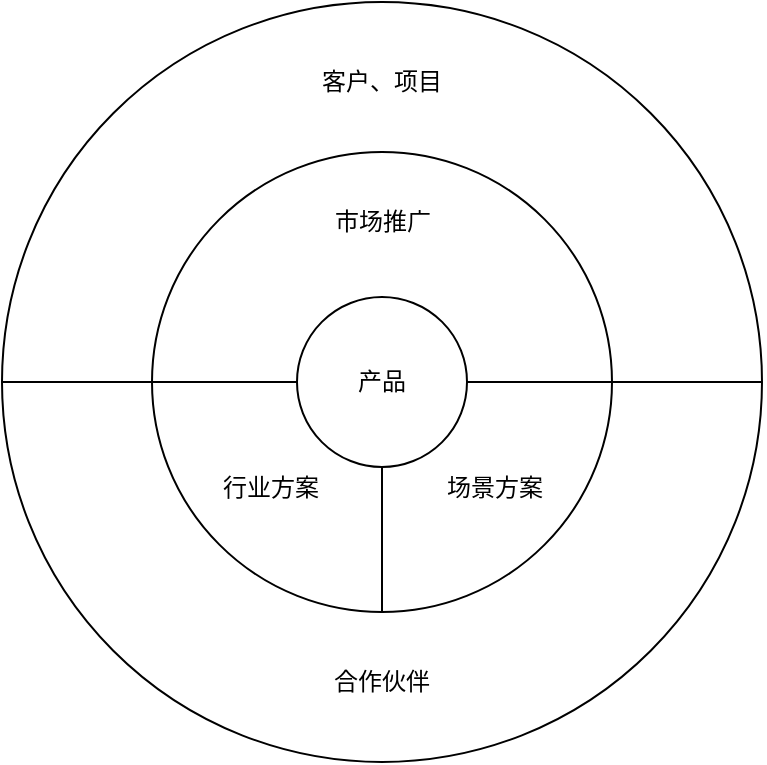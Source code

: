 <mxfile version="14.9.6" type="github">
  <diagram id="hEiuyTPPN76kWOtJ54BL" name="Page-1">
    <mxGraphModel dx="946" dy="508" grid="0" gridSize="10" guides="1" tooltips="1" connect="1" arrows="1" fold="1" page="1" pageScale="1" pageWidth="827" pageHeight="1169" math="0" shadow="0">
      <root>
        <mxCell id="0" />
        <mxCell id="1" parent="0" />
        <mxCell id="nKvDLpPWKbtvSYLXLFWX-7" value="" style="ellipse;whiteSpace=wrap;html=1;aspect=fixed;" vertex="1" parent="1">
          <mxGeometry x="210" y="70" width="380" height="380" as="geometry" />
        </mxCell>
        <mxCell id="nKvDLpPWKbtvSYLXLFWX-9" value="" style="ellipse;whiteSpace=wrap;html=1;aspect=fixed;" vertex="1" parent="1">
          <mxGeometry x="285" y="145" width="230" height="230" as="geometry" />
        </mxCell>
        <mxCell id="nKvDLpPWKbtvSYLXLFWX-8" value="" style="endArrow=none;html=1;exitX=0;exitY=0.5;exitDx=0;exitDy=0;entryX=1;entryY=0.5;entryDx=0;entryDy=0;" edge="1" parent="1" source="nKvDLpPWKbtvSYLXLFWX-7" target="nKvDLpPWKbtvSYLXLFWX-7">
          <mxGeometry width="50" height="50" relative="1" as="geometry">
            <mxPoint x="390" y="290" as="sourcePoint" />
            <mxPoint x="440" y="240" as="targetPoint" />
          </mxGeometry>
        </mxCell>
        <mxCell id="nKvDLpPWKbtvSYLXLFWX-10" value="" style="endArrow=none;html=1;entryX=0.5;entryY=1;entryDx=0;entryDy=0;" edge="1" parent="1" target="nKvDLpPWKbtvSYLXLFWX-9">
          <mxGeometry width="50" height="50" relative="1" as="geometry">
            <mxPoint x="400" y="260" as="sourcePoint" />
            <mxPoint x="400" y="370" as="targetPoint" />
          </mxGeometry>
        </mxCell>
        <mxCell id="nKvDLpPWKbtvSYLXLFWX-11" value="" style="ellipse;whiteSpace=wrap;html=1;aspect=fixed;" vertex="1" parent="1">
          <mxGeometry x="357.5" y="217.5" width="85" height="85" as="geometry" />
        </mxCell>
        <mxCell id="nKvDLpPWKbtvSYLXLFWX-12" value="产品" style="text;html=1;strokeColor=none;fillColor=none;align=center;verticalAlign=middle;whiteSpace=wrap;rounded=0;" vertex="1" parent="1">
          <mxGeometry x="380" y="250" width="40" height="20" as="geometry" />
        </mxCell>
        <mxCell id="nKvDLpPWKbtvSYLXLFWX-13" value="行业方案" style="text;html=1;strokeColor=none;fillColor=none;align=center;verticalAlign=middle;whiteSpace=wrap;rounded=0;" vertex="1" parent="1">
          <mxGeometry x="317.5" y="302.5" width="52.5" height="20" as="geometry" />
        </mxCell>
        <mxCell id="nKvDLpPWKbtvSYLXLFWX-14" value="场景方案" style="text;html=1;strokeColor=none;fillColor=none;align=center;verticalAlign=middle;whiteSpace=wrap;rounded=0;" vertex="1" parent="1">
          <mxGeometry x="430" y="302.5" width="52.5" height="20" as="geometry" />
        </mxCell>
        <mxCell id="nKvDLpPWKbtvSYLXLFWX-15" value="市场推广" style="text;html=1;strokeColor=none;fillColor=none;align=center;verticalAlign=middle;whiteSpace=wrap;rounded=0;" vertex="1" parent="1">
          <mxGeometry x="373.75" y="170" width="52.5" height="20" as="geometry" />
        </mxCell>
        <mxCell id="nKvDLpPWKbtvSYLXLFWX-16" value="客户、项目" style="text;html=1;strokeColor=none;fillColor=none;align=center;verticalAlign=middle;whiteSpace=wrap;rounded=0;" vertex="1" parent="1">
          <mxGeometry x="366.88" y="100" width="66.25" height="20" as="geometry" />
        </mxCell>
        <mxCell id="nKvDLpPWKbtvSYLXLFWX-17" value="合作伙伴" style="text;html=1;strokeColor=none;fillColor=none;align=center;verticalAlign=middle;whiteSpace=wrap;rounded=0;" vertex="1" parent="1">
          <mxGeometry x="366.87" y="400" width="66.25" height="20" as="geometry" />
        </mxCell>
      </root>
    </mxGraphModel>
  </diagram>
</mxfile>
